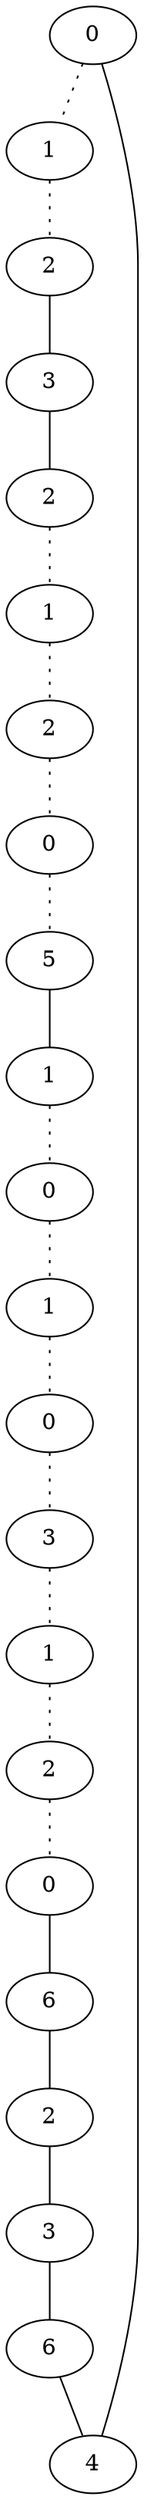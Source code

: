 graph {
a0[label=0];
a1[label=1];
a2[label=2];
a3[label=3];
a4[label=2];
a5[label=1];
a6[label=2];
a7[label=0];
a8[label=5];
a9[label=1];
a10[label=0];
a11[label=1];
a12[label=0];
a13[label=3];
a14[label=1];
a15[label=2];
a16[label=0];
a17[label=6];
a18[label=2];
a19[label=3];
a20[label=6];
a21[label=4];
a0 -- a1 [style=dotted];
a0 -- a21;
a1 -- a2 [style=dotted];
a2 -- a3;
a3 -- a4;
a4 -- a5 [style=dotted];
a5 -- a6 [style=dotted];
a6 -- a7 [style=dotted];
a7 -- a8 [style=dotted];
a8 -- a9;
a9 -- a10 [style=dotted];
a10 -- a11 [style=dotted];
a11 -- a12 [style=dotted];
a12 -- a13 [style=dotted];
a13 -- a14 [style=dotted];
a14 -- a15 [style=dotted];
a15 -- a16 [style=dotted];
a16 -- a17;
a17 -- a18;
a18 -- a19;
a19 -- a20;
a20 -- a21;
}
